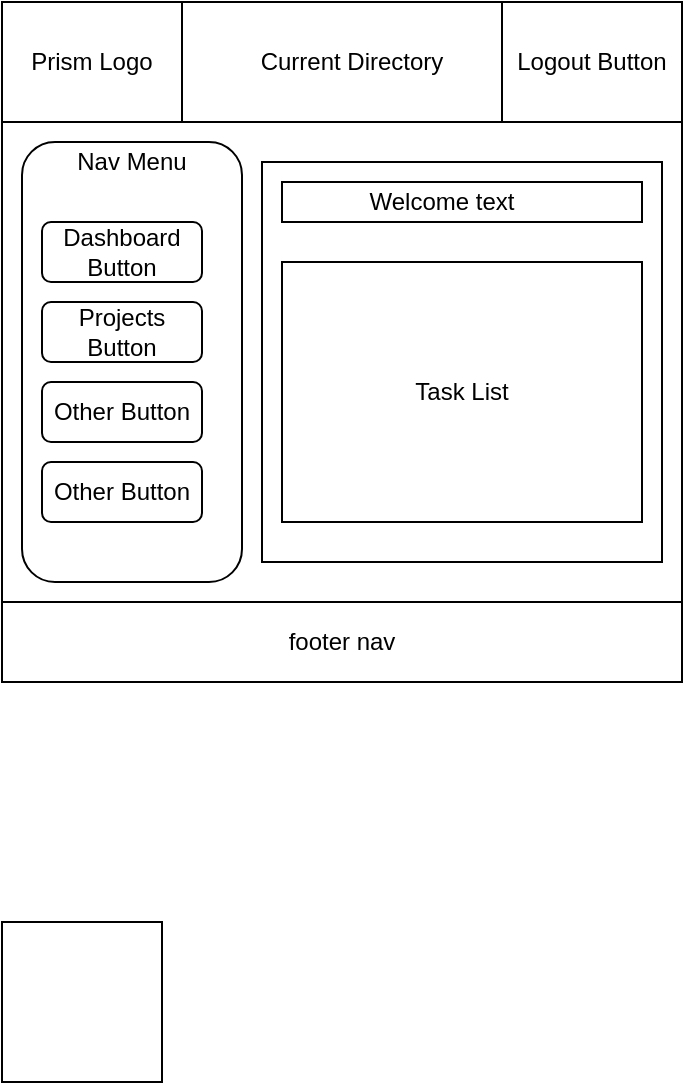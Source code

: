 <mxfile version="10.6.7" type="github"><diagram id="2El9H9TnyA9muycjUiW8" name="Page-1"><mxGraphModel dx="838" dy="544" grid="1" gridSize="10" guides="1" tooltips="1" connect="1" arrows="1" fold="1" page="1" pageScale="1" pageWidth="850" pageHeight="1100" math="0" shadow="0"><root><mxCell id="0"/><mxCell id="1" parent="0"/><mxCell id="kJ03TeeOKNoygMWOd2n5-1" value="" style="whiteSpace=wrap;html=1;aspect=fixed;" parent="1" vertex="1"><mxGeometry x="20" width="340" height="340" as="geometry"/></mxCell><mxCell id="kJ03TeeOKNoygMWOd2n5-2" value="" style="rounded=0;whiteSpace=wrap;html=1;" parent="1" vertex="1"><mxGeometry x="20" width="340" height="60" as="geometry"/></mxCell><mxCell id="kJ03TeeOKNoygMWOd2n5-3" value="Prism Logo" style="rounded=0;whiteSpace=wrap;html=1;" parent="1" vertex="1"><mxGeometry x="20" width="90" height="60" as="geometry"/></mxCell><mxCell id="kJ03TeeOKNoygMWOd2n5-4" value="Logout Button" style="rounded=0;whiteSpace=wrap;html=1;" parent="1" vertex="1"><mxGeometry x="270" width="90" height="60" as="geometry"/></mxCell><mxCell id="kJ03TeeOKNoygMWOd2n5-6" value="" style="rounded=1;whiteSpace=wrap;html=1;" parent="1" vertex="1"><mxGeometry x="30" y="70" width="110" height="220" as="geometry"/></mxCell><mxCell id="kJ03TeeOKNoygMWOd2n5-7" value="footer nav" style="rounded=0;whiteSpace=wrap;html=1;" parent="1" vertex="1"><mxGeometry x="20" y="300" width="340" height="40" as="geometry"/></mxCell><mxCell id="kJ03TeeOKNoygMWOd2n5-8" value="" style="whiteSpace=wrap;html=1;aspect=fixed;" parent="1" vertex="1"><mxGeometry x="150" y="80" width="200" height="200" as="geometry"/></mxCell><mxCell id="kJ03TeeOKNoygMWOd2n5-9" value="" style="whiteSpace=wrap;html=1;aspect=fixed;" parent="1" vertex="1"><mxGeometry x="20" y="460" width="80" height="80" as="geometry"/></mxCell><mxCell id="kJ03TeeOKNoygMWOd2n5-10" value="" style="rounded=0;whiteSpace=wrap;html=1;" parent="1" vertex="1"><mxGeometry x="160" y="90" width="180" height="20" as="geometry"/></mxCell><mxCell id="kJ03TeeOKNoygMWOd2n5-11" value="" style="rounded=0;whiteSpace=wrap;html=1;" parent="1" vertex="1"><mxGeometry x="160" y="130" width="180" height="130" as="geometry"/></mxCell><mxCell id="kJ03TeeOKNoygMWOd2n5-12" value="Nav Menu" style="text;html=1;strokeColor=none;fillColor=none;align=center;verticalAlign=middle;whiteSpace=wrap;rounded=0;" parent="1" vertex="1"><mxGeometry x="50" y="70" width="70" height="20" as="geometry"/></mxCell><mxCell id="kJ03TeeOKNoygMWOd2n5-13" value="Welcome text" style="text;html=1;strokeColor=none;fillColor=none;align=center;verticalAlign=middle;whiteSpace=wrap;rounded=0;" parent="1" vertex="1"><mxGeometry x="200" y="90" width="80" height="20" as="geometry"/></mxCell><mxCell id="kJ03TeeOKNoygMWOd2n5-14" value="Task List" style="text;html=1;strokeColor=none;fillColor=none;align=center;verticalAlign=middle;whiteSpace=wrap;rounded=0;" parent="1" vertex="1"><mxGeometry x="210" y="185" width="80" height="20" as="geometry"/></mxCell><mxCell id="kJ03TeeOKNoygMWOd2n5-15" value="Dashboard Button" style="rounded=1;whiteSpace=wrap;html=1;" parent="1" vertex="1"><mxGeometry x="40" y="110" width="80" height="30" as="geometry"/></mxCell><mxCell id="kJ03TeeOKNoygMWOd2n5-16" value="Current Directory" style="text;html=1;strokeColor=none;fillColor=none;align=center;verticalAlign=middle;whiteSpace=wrap;rounded=0;" parent="1" vertex="1"><mxGeometry x="140" y="20" width="110" height="20" as="geometry"/></mxCell><mxCell id="kJ03TeeOKNoygMWOd2n5-17" value="Projects Button" style="rounded=1;whiteSpace=wrap;html=1;" parent="1" vertex="1"><mxGeometry x="40" y="150" width="80" height="30" as="geometry"/></mxCell><mxCell id="kJ03TeeOKNoygMWOd2n5-18" value="Other Button" style="rounded=1;whiteSpace=wrap;html=1;" parent="1" vertex="1"><mxGeometry x="40" y="190" width="80" height="30" as="geometry"/></mxCell><mxCell id="kJ03TeeOKNoygMWOd2n5-19" value="Other Button" style="rounded=1;whiteSpace=wrap;html=1;" parent="1" vertex="1"><mxGeometry x="40" y="230" width="80" height="30" as="geometry"/></mxCell></root></mxGraphModel></diagram></mxfile>